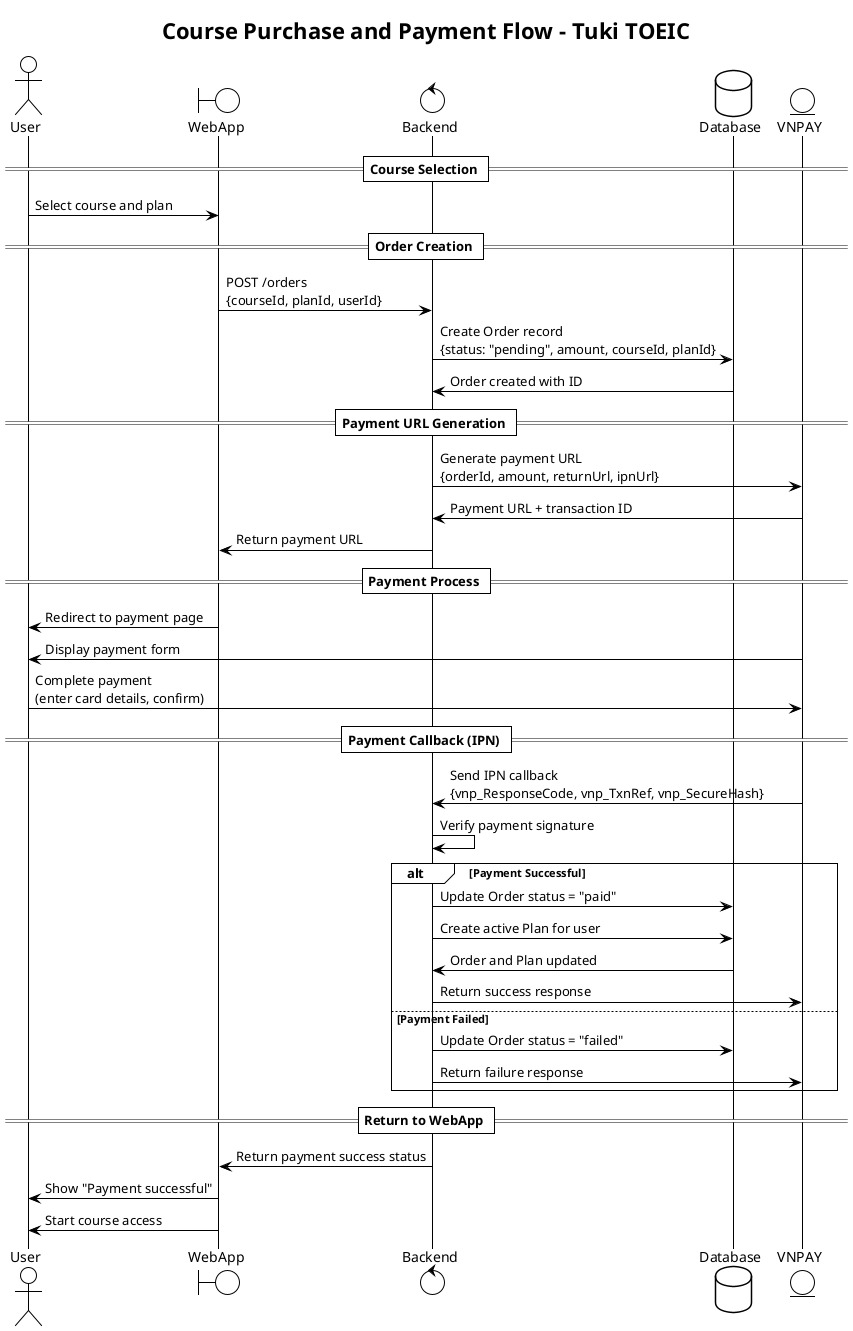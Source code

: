 @startuml Course Purchase and Payment Flow - Tuki TOEIC
!theme plain

actor User
boundary WebApp
control Backend
database Database
entity VNPAY

title Course Purchase and Payment Flow - Tuki TOEIC

== Course Selection ==
User -> WebApp: Select course and plan

== Order Creation ==
WebApp -> Backend: POST /orders\n{courseId, planId, userId}
Backend -> Database: Create Order record\n{status: "pending", amount, courseId, planId}
Database -> Backend: Order created with ID

== Payment URL Generation ==
Backend -> VNPAY: Generate payment URL\n{orderId, amount, returnUrl, ipnUrl}
VNPAY -> Backend: Payment URL + transaction ID
Backend -> WebApp: Return payment URL

== Payment Process ==
WebApp -> User: Redirect to payment page
VNPAY -> User: Display payment form
User -> VNPAY: Complete payment\n(enter card details, confirm)

== Payment Callback (IPN) ==
VNPAY -> Backend: Send IPN callback\n{vnp_ResponseCode, vnp_TxnRef, vnp_SecureHash}
Backend -> Backend: Verify payment signature

alt Payment Successful
    Backend -> Database: Update Order status = "paid"
    Backend -> Database: Create active Plan for user
    Database -> Backend: Order and Plan updated
    Backend -> VNPAY: Return success response
else Payment Failed
    Backend -> Database: Update Order status = "failed"
    Backend -> VNPAY: Return failure response
end

== Return to WebApp ==
Backend -> WebApp: Return payment success status
WebApp -> User: Show "Payment successful"
WebApp -> User: Start course access

@enduml